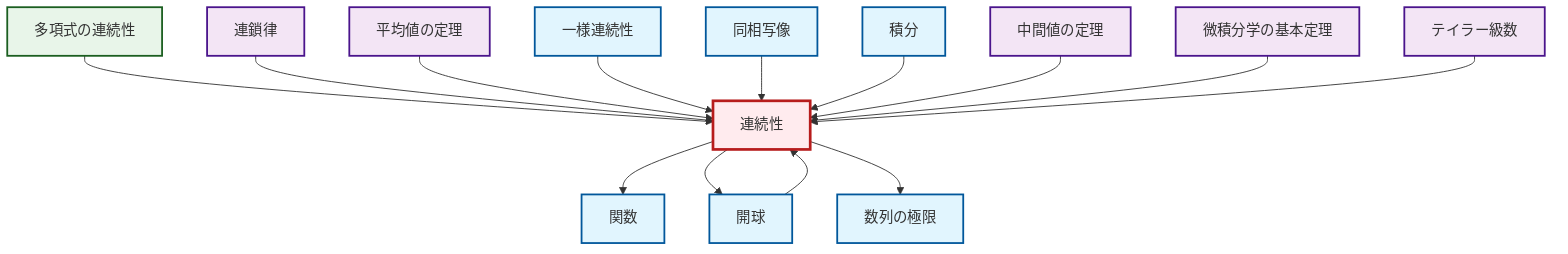 graph TD
    classDef definition fill:#e1f5fe,stroke:#01579b,stroke-width:2px
    classDef theorem fill:#f3e5f5,stroke:#4a148c,stroke-width:2px
    classDef axiom fill:#fff3e0,stroke:#e65100,stroke-width:2px
    classDef example fill:#e8f5e9,stroke:#1b5e20,stroke-width:2px
    classDef current fill:#ffebee,stroke:#b71c1c,stroke-width:3px
    thm-chain-rule["連鎖律"]:::theorem
    thm-taylor-series["テイラー級数"]:::theorem
    def-function["関数"]:::definition
    def-limit["数列の極限"]:::definition
    def-uniform-continuity["一様連続性"]:::definition
    thm-mean-value["平均値の定理"]:::theorem
    def-integral["積分"]:::definition
    def-continuity["連続性"]:::definition
    thm-fundamental-calculus["微積分学の基本定理"]:::theorem
    thm-intermediate-value["中間値の定理"]:::theorem
    def-open-ball["開球"]:::definition
    ex-polynomial-continuity["多項式の連続性"]:::example
    def-homeomorphism["同相写像"]:::definition
    def-open-ball --> def-continuity
    ex-polynomial-continuity --> def-continuity
    thm-chain-rule --> def-continuity
    thm-mean-value --> def-continuity
    def-uniform-continuity --> def-continuity
    def-homeomorphism --> def-continuity
    def-continuity --> def-function
    def-integral --> def-continuity
    thm-intermediate-value --> def-continuity
    thm-fundamental-calculus --> def-continuity
    thm-taylor-series --> def-continuity
    def-continuity --> def-open-ball
    def-continuity --> def-limit
    class def-continuity current